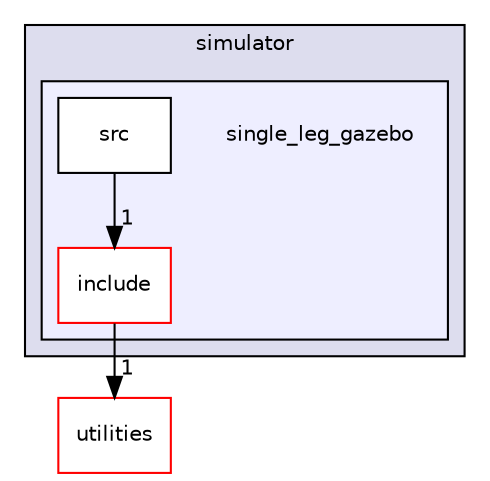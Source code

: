 digraph "catkin_ws/src/simulator/single_leg_gazebo" {
  compound=true
  node [ fontsize="10", fontname="Helvetica"];
  edge [ labelfontsize="10", labelfontname="Helvetica"];
  subgraph clusterdir_9956b5c6b5de7171c18b9164a501b484 {
    graph [ bgcolor="#ddddee", pencolor="black", label="simulator" fontname="Helvetica", fontsize="10", URL="dir_9956b5c6b5de7171c18b9164a501b484.html"]
  subgraph clusterdir_6c2c4415a37519030cd6e567d0490377 {
    graph [ bgcolor="#eeeeff", pencolor="black", label="" URL="dir_6c2c4415a37519030cd6e567d0490377.html"];
    dir_6c2c4415a37519030cd6e567d0490377 [shape=plaintext label="single_leg_gazebo"];
  dir_fc1d0ba9b006b381cc2ee7ef4cbf000b [shape=box label="include" fillcolor="white" style="filled" color="red" URL="dir_fc1d0ba9b006b381cc2ee7ef4cbf000b.html"];
  dir_9d3d872f6abb13bc5a3b599878c710f3 [shape=box label="src" fillcolor="white" style="filled" URL="dir_9d3d872f6abb13bc5a3b599878c710f3.html"];
  }
  }
  dir_ccddda87566ee263eec2f42a65371c71 [shape=box label="utilities" fillcolor="white" style="filled" color="red" URL="dir_ccddda87566ee263eec2f42a65371c71.html"];
  dir_9d3d872f6abb13bc5a3b599878c710f3->dir_fc1d0ba9b006b381cc2ee7ef4cbf000b [headlabel="1", labeldistance=1.5 headhref="dir_000082_000080.html"];
  dir_fc1d0ba9b006b381cc2ee7ef4cbf000b->dir_ccddda87566ee263eec2f42a65371c71 [headlabel="1", labeldistance=1.5 headhref="dir_000080_000033.html"];
}
